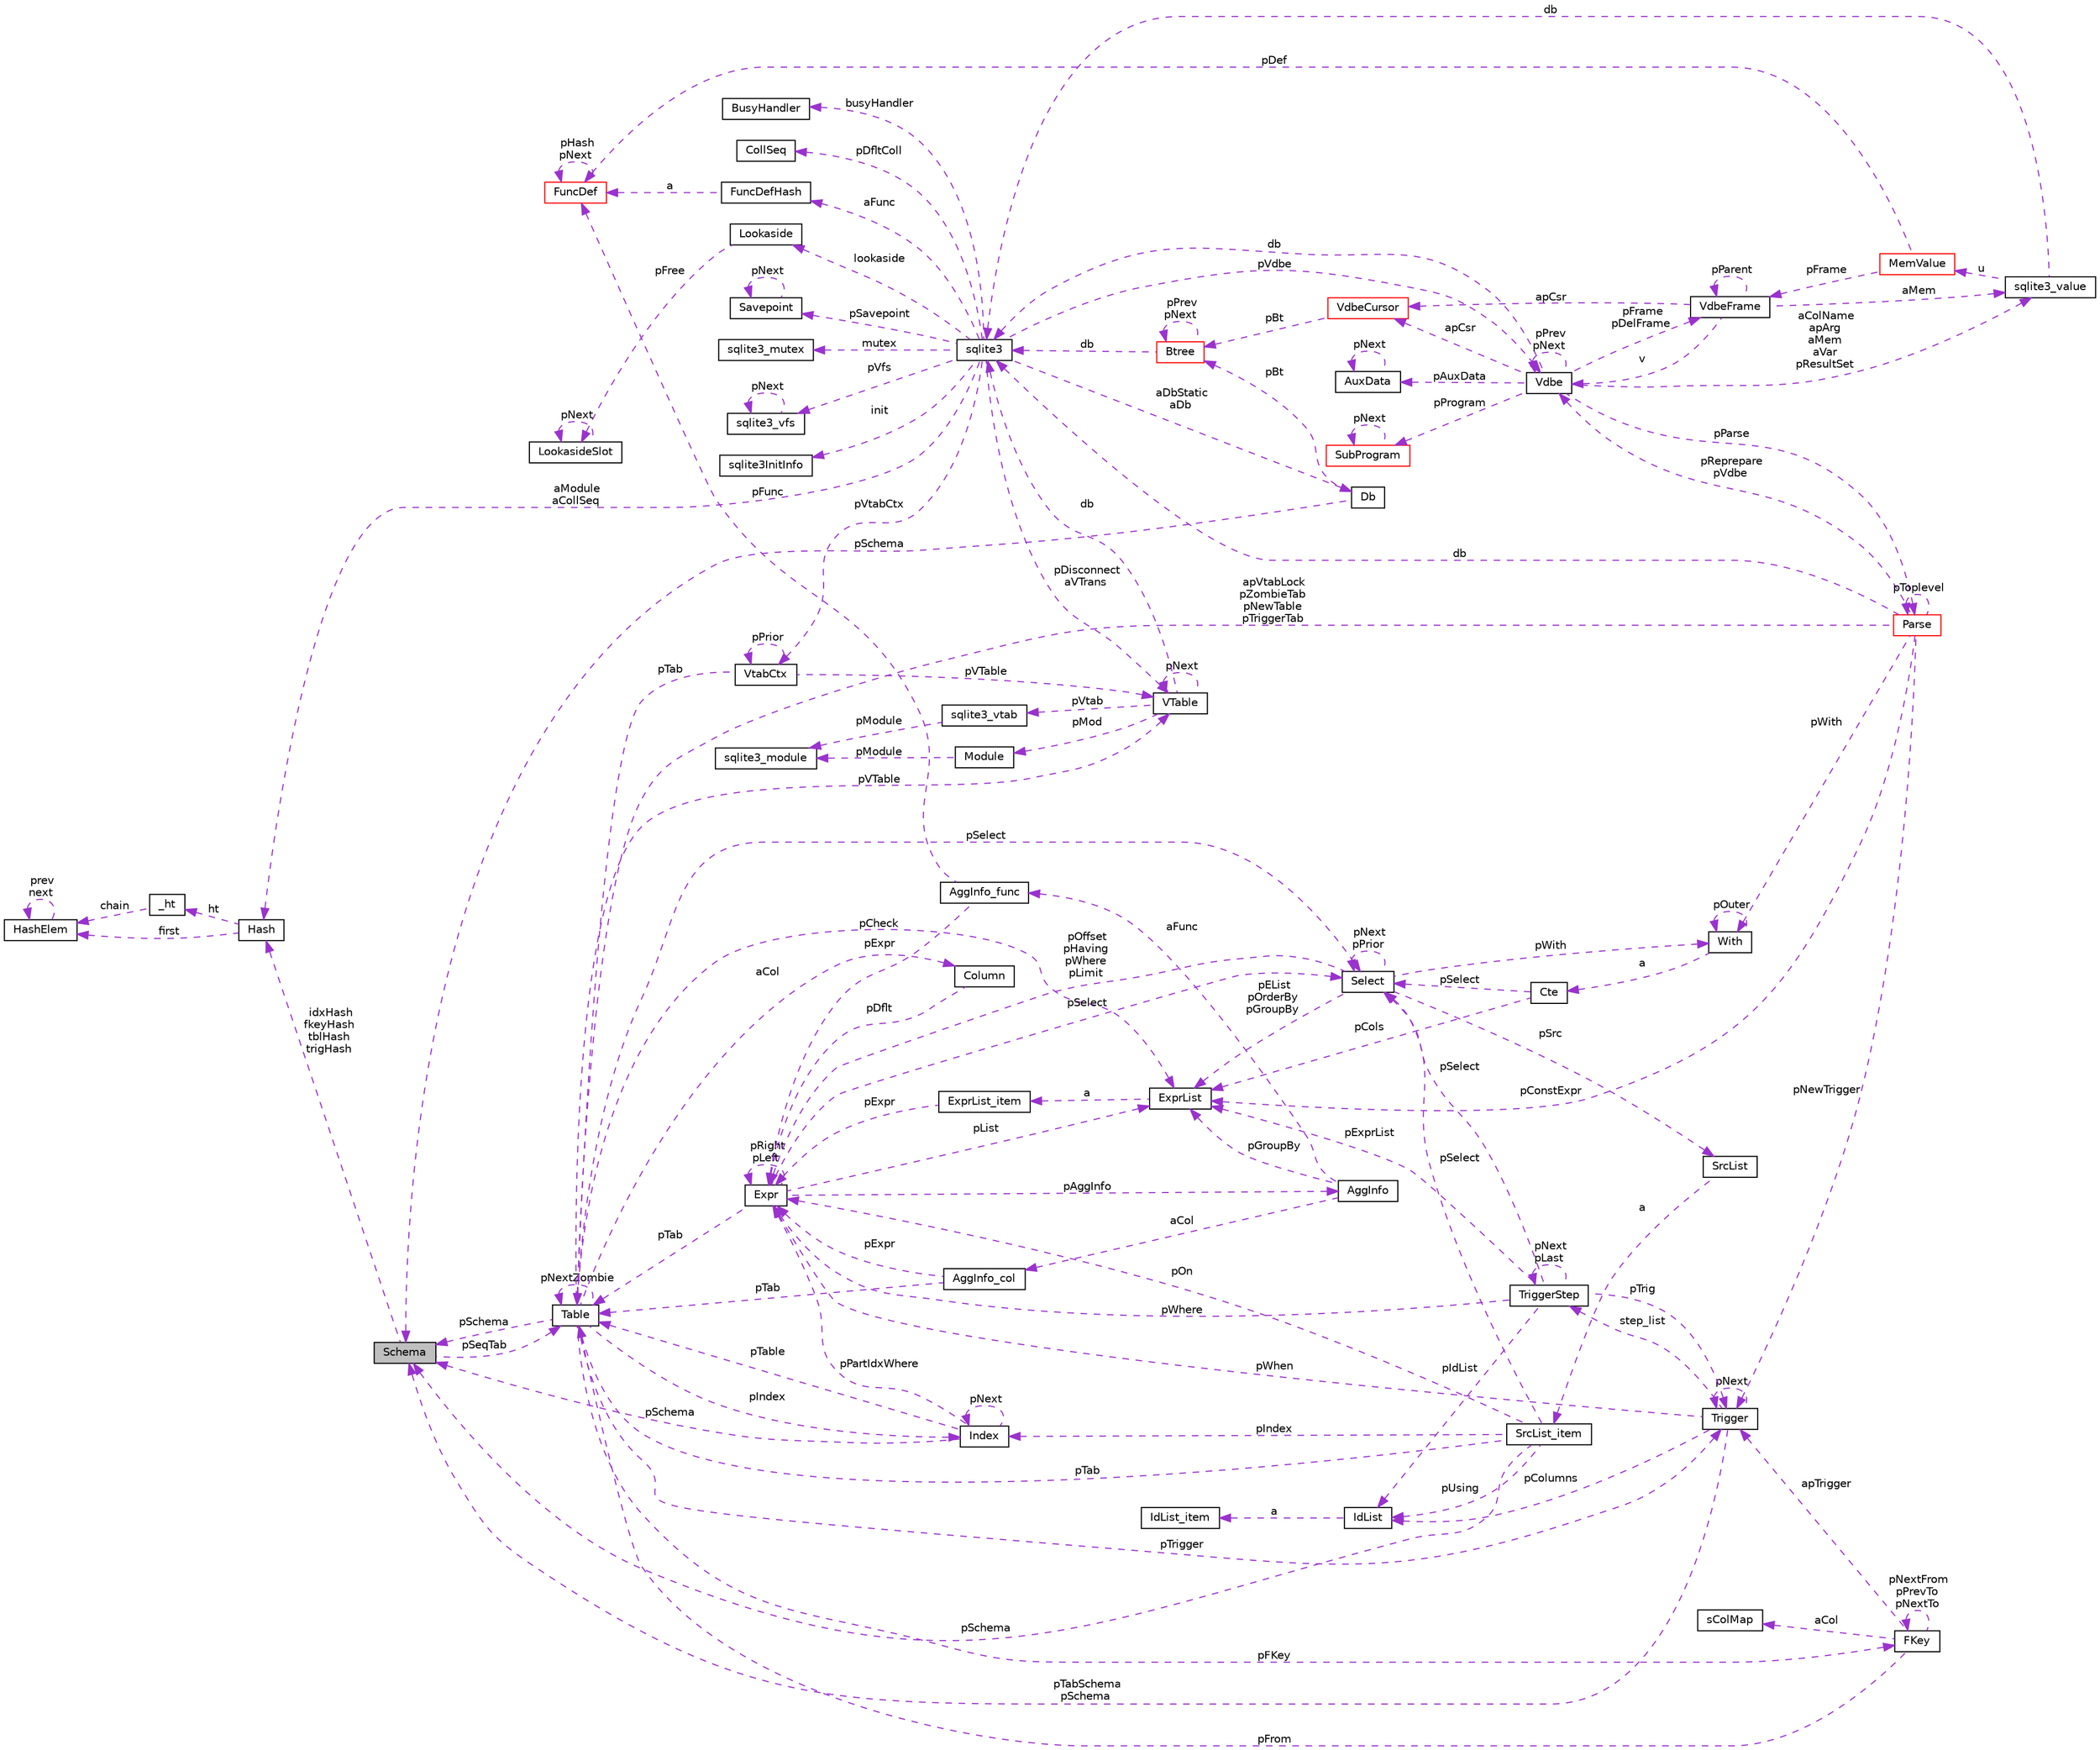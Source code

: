 digraph "Schema"
{
  edge [fontname="Helvetica",fontsize="10",labelfontname="Helvetica",labelfontsize="10"];
  node [fontname="Helvetica",fontsize="10",shape=record];
  rankdir="LR";
  Node1 [label="Schema",height=0.2,width=0.4,color="black", fillcolor="grey75", style="filled", fontcolor="black"];
  Node2 -> Node1 [dir="back",color="darkorchid3",fontsize="10",style="dashed",label=" pSeqTab" ,fontname="Helvetica"];
  Node2 [label="Table",height=0.2,width=0.4,color="black", fillcolor="white", style="filled",URL="$struct_table.html"];
  Node1 -> Node2 [dir="back",color="darkorchid3",fontsize="10",style="dashed",label=" pSchema" ,fontname="Helvetica"];
  Node3 -> Node2 [dir="back",color="darkorchid3",fontsize="10",style="dashed",label=" aCol" ,fontname="Helvetica"];
  Node3 [label="Column",height=0.2,width=0.4,color="black", fillcolor="white", style="filled",URL="$struct_column.html"];
  Node4 -> Node3 [dir="back",color="darkorchid3",fontsize="10",style="dashed",label=" pDflt" ,fontname="Helvetica"];
  Node4 [label="Expr",height=0.2,width=0.4,color="black", fillcolor="white", style="filled",URL="$struct_expr.html"];
  Node5 -> Node4 [dir="back",color="darkorchid3",fontsize="10",style="dashed",label=" pAggInfo" ,fontname="Helvetica"];
  Node5 [label="AggInfo",height=0.2,width=0.4,color="black", fillcolor="white", style="filled",URL="$struct_agg_info.html"];
  Node6 -> Node5 [dir="back",color="darkorchid3",fontsize="10",style="dashed",label=" aCol" ,fontname="Helvetica"];
  Node6 [label="AggInfo_col",height=0.2,width=0.4,color="black", fillcolor="white", style="filled",URL="$struct_agg_info_1_1_agg_info__col.html"];
  Node4 -> Node6 [dir="back",color="darkorchid3",fontsize="10",style="dashed",label=" pExpr" ,fontname="Helvetica"];
  Node2 -> Node6 [dir="back",color="darkorchid3",fontsize="10",style="dashed",label=" pTab" ,fontname="Helvetica"];
  Node7 -> Node5 [dir="back",color="darkorchid3",fontsize="10",style="dashed",label=" aFunc" ,fontname="Helvetica"];
  Node7 [label="AggInfo_func",height=0.2,width=0.4,color="black", fillcolor="white", style="filled",URL="$struct_agg_info_1_1_agg_info__func.html"];
  Node4 -> Node7 [dir="back",color="darkorchid3",fontsize="10",style="dashed",label=" pExpr" ,fontname="Helvetica"];
  Node8 -> Node7 [dir="back",color="darkorchid3",fontsize="10",style="dashed",label=" pFunc" ,fontname="Helvetica"];
  Node8 [label="FuncDef",height=0.2,width=0.4,color="red", fillcolor="white", style="filled",URL="$struct_func_def.html"];
  Node8 -> Node8 [dir="back",color="darkorchid3",fontsize="10",style="dashed",label=" pHash\npNext" ,fontname="Helvetica"];
  Node9 -> Node5 [dir="back",color="darkorchid3",fontsize="10",style="dashed",label=" pGroupBy" ,fontname="Helvetica"];
  Node9 [label="ExprList",height=0.2,width=0.4,color="black", fillcolor="white", style="filled",URL="$struct_expr_list.html"];
  Node10 -> Node9 [dir="back",color="darkorchid3",fontsize="10",style="dashed",label=" a" ,fontname="Helvetica"];
  Node10 [label="ExprList_item",height=0.2,width=0.4,color="black", fillcolor="white", style="filled",URL="$struct_expr_list_1_1_expr_list__item.html"];
  Node4 -> Node10 [dir="back",color="darkorchid3",fontsize="10",style="dashed",label=" pExpr" ,fontname="Helvetica"];
  Node4 -> Node4 [dir="back",color="darkorchid3",fontsize="10",style="dashed",label=" pRight\npLeft" ,fontname="Helvetica"];
  Node2 -> Node4 [dir="back",color="darkorchid3",fontsize="10",style="dashed",label=" pTab" ,fontname="Helvetica"];
  Node11 -> Node4 [dir="back",color="darkorchid3",fontsize="10",style="dashed",label=" pSelect" ,fontname="Helvetica"];
  Node11 [label="Select",height=0.2,width=0.4,color="black", fillcolor="white", style="filled",URL="$struct_select.html"];
  Node4 -> Node11 [dir="back",color="darkorchid3",fontsize="10",style="dashed",label=" pOffset\npHaving\npWhere\npLimit" ,fontname="Helvetica"];
  Node12 -> Node11 [dir="back",color="darkorchid3",fontsize="10",style="dashed",label=" pWith" ,fontname="Helvetica"];
  Node12 [label="With",height=0.2,width=0.4,color="black", fillcolor="white", style="filled",URL="$struct_with.html"];
  Node13 -> Node12 [dir="back",color="darkorchid3",fontsize="10",style="dashed",label=" a" ,fontname="Helvetica"];
  Node13 [label="Cte",height=0.2,width=0.4,color="black", fillcolor="white", style="filled",URL="$struct_with_1_1_cte.html"];
  Node11 -> Node13 [dir="back",color="darkorchid3",fontsize="10",style="dashed",label=" pSelect" ,fontname="Helvetica"];
  Node9 -> Node13 [dir="back",color="darkorchid3",fontsize="10",style="dashed",label=" pCols" ,fontname="Helvetica"];
  Node12 -> Node12 [dir="back",color="darkorchid3",fontsize="10",style="dashed",label=" pOuter" ,fontname="Helvetica"];
  Node11 -> Node11 [dir="back",color="darkorchid3",fontsize="10",style="dashed",label=" pNext\npPrior" ,fontname="Helvetica"];
  Node14 -> Node11 [dir="back",color="darkorchid3",fontsize="10",style="dashed",label=" pSrc" ,fontname="Helvetica"];
  Node14 [label="SrcList",height=0.2,width=0.4,color="black", fillcolor="white", style="filled",URL="$struct_src_list.html"];
  Node15 -> Node14 [dir="back",color="darkorchid3",fontsize="10",style="dashed",label=" a" ,fontname="Helvetica"];
  Node15 [label="SrcList_item",height=0.2,width=0.4,color="black", fillcolor="white", style="filled",URL="$struct_src_list_1_1_src_list__item.html"];
  Node1 -> Node15 [dir="back",color="darkorchid3",fontsize="10",style="dashed",label=" pSchema" ,fontname="Helvetica"];
  Node4 -> Node15 [dir="back",color="darkorchid3",fontsize="10",style="dashed",label=" pOn" ,fontname="Helvetica"];
  Node16 -> Node15 [dir="back",color="darkorchid3",fontsize="10",style="dashed",label=" pUsing" ,fontname="Helvetica"];
  Node16 [label="IdList",height=0.2,width=0.4,color="black", fillcolor="white", style="filled",URL="$struct_id_list.html"];
  Node17 -> Node16 [dir="back",color="darkorchid3",fontsize="10",style="dashed",label=" a" ,fontname="Helvetica"];
  Node17 [label="IdList_item",height=0.2,width=0.4,color="black", fillcolor="white", style="filled",URL="$struct_id_list_1_1_id_list__item.html"];
  Node2 -> Node15 [dir="back",color="darkorchid3",fontsize="10",style="dashed",label=" pTab" ,fontname="Helvetica"];
  Node11 -> Node15 [dir="back",color="darkorchid3",fontsize="10",style="dashed",label=" pSelect" ,fontname="Helvetica"];
  Node18 -> Node15 [dir="back",color="darkorchid3",fontsize="10",style="dashed",label=" pIndex" ,fontname="Helvetica"];
  Node18 [label="Index",height=0.2,width=0.4,color="black", fillcolor="white", style="filled",URL="$struct_index.html"];
  Node1 -> Node18 [dir="back",color="darkorchid3",fontsize="10",style="dashed",label=" pSchema" ,fontname="Helvetica"];
  Node4 -> Node18 [dir="back",color="darkorchid3",fontsize="10",style="dashed",label=" pPartIdxWhere" ,fontname="Helvetica"];
  Node2 -> Node18 [dir="back",color="darkorchid3",fontsize="10",style="dashed",label=" pTable" ,fontname="Helvetica"];
  Node18 -> Node18 [dir="back",color="darkorchid3",fontsize="10",style="dashed",label=" pNext" ,fontname="Helvetica"];
  Node9 -> Node11 [dir="back",color="darkorchid3",fontsize="10",style="dashed",label=" pEList\npOrderBy\npGroupBy" ,fontname="Helvetica"];
  Node9 -> Node4 [dir="back",color="darkorchid3",fontsize="10",style="dashed",label=" pList" ,fontname="Helvetica"];
  Node19 -> Node2 [dir="back",color="darkorchid3",fontsize="10",style="dashed",label=" pFKey" ,fontname="Helvetica"];
  Node19 [label="FKey",height=0.2,width=0.4,color="black", fillcolor="white", style="filled",URL="$struct_f_key.html"];
  Node20 -> Node19 [dir="back",color="darkorchid3",fontsize="10",style="dashed",label=" aCol" ,fontname="Helvetica"];
  Node20 [label="sColMap",height=0.2,width=0.4,color="black", fillcolor="white", style="filled",URL="$struct_f_key_1_1s_col_map.html"];
  Node19 -> Node19 [dir="back",color="darkorchid3",fontsize="10",style="dashed",label=" pNextFrom\npPrevTo\npNextTo" ,fontname="Helvetica"];
  Node2 -> Node19 [dir="back",color="darkorchid3",fontsize="10",style="dashed",label=" pFrom" ,fontname="Helvetica"];
  Node21 -> Node19 [dir="back",color="darkorchid3",fontsize="10",style="dashed",label=" apTrigger" ,fontname="Helvetica"];
  Node21 [label="Trigger",height=0.2,width=0.4,color="black", fillcolor="white", style="filled",URL="$struct_trigger.html"];
  Node22 -> Node21 [dir="back",color="darkorchid3",fontsize="10",style="dashed",label=" step_list" ,fontname="Helvetica"];
  Node22 [label="TriggerStep",height=0.2,width=0.4,color="black", fillcolor="white", style="filled",URL="$struct_trigger_step.html"];
  Node22 -> Node22 [dir="back",color="darkorchid3",fontsize="10",style="dashed",label=" pNext\npLast" ,fontname="Helvetica"];
  Node4 -> Node22 [dir="back",color="darkorchid3",fontsize="10",style="dashed",label=" pWhere" ,fontname="Helvetica"];
  Node16 -> Node22 [dir="back",color="darkorchid3",fontsize="10",style="dashed",label=" pIdList" ,fontname="Helvetica"];
  Node11 -> Node22 [dir="back",color="darkorchid3",fontsize="10",style="dashed",label=" pSelect" ,fontname="Helvetica"];
  Node21 -> Node22 [dir="back",color="darkorchid3",fontsize="10",style="dashed",label=" pTrig" ,fontname="Helvetica"];
  Node9 -> Node22 [dir="back",color="darkorchid3",fontsize="10",style="dashed",label=" pExprList" ,fontname="Helvetica"];
  Node1 -> Node21 [dir="back",color="darkorchid3",fontsize="10",style="dashed",label=" pTabSchema\npSchema" ,fontname="Helvetica"];
  Node4 -> Node21 [dir="back",color="darkorchid3",fontsize="10",style="dashed",label=" pWhen" ,fontname="Helvetica"];
  Node16 -> Node21 [dir="back",color="darkorchid3",fontsize="10",style="dashed",label=" pColumns" ,fontname="Helvetica"];
  Node21 -> Node21 [dir="back",color="darkorchid3",fontsize="10",style="dashed",label=" pNext" ,fontname="Helvetica"];
  Node23 -> Node2 [dir="back",color="darkorchid3",fontsize="10",style="dashed",label=" pVTable" ,fontname="Helvetica"];
  Node23 [label="VTable",height=0.2,width=0.4,color="black", fillcolor="white", style="filled",URL="$struct_v_table.html"];
  Node24 -> Node23 [dir="back",color="darkorchid3",fontsize="10",style="dashed",label=" db" ,fontname="Helvetica"];
  Node24 [label="sqlite3",height=0.2,width=0.4,color="black", fillcolor="white", style="filled",URL="$structsqlite3.html"];
  Node25 -> Node24 [dir="back",color="darkorchid3",fontsize="10",style="dashed",label=" pVdbe" ,fontname="Helvetica"];
  Node25 [label="Vdbe",height=0.2,width=0.4,color="black", fillcolor="white", style="filled",URL="$struct_vdbe.html"];
  Node25 -> Node25 [dir="back",color="darkorchid3",fontsize="10",style="dashed",label=" pPrev\npNext" ,fontname="Helvetica"];
  Node26 -> Node25 [dir="back",color="darkorchid3",fontsize="10",style="dashed",label=" aColName\napArg\naMem\naVar\npResultSet" ,fontname="Helvetica"];
  Node26 [label="sqlite3_value",height=0.2,width=0.4,color="black", fillcolor="white", style="filled",URL="$struct_mem.html"];
  Node27 -> Node26 [dir="back",color="darkorchid3",fontsize="10",style="dashed",label=" u" ,fontname="Helvetica"];
  Node27 [label="MemValue",height=0.2,width=0.4,color="red", fillcolor="white", style="filled",URL="$union_mem_1_1_mem_value.html"];
  Node28 -> Node27 [dir="back",color="darkorchid3",fontsize="10",style="dashed",label=" pFrame" ,fontname="Helvetica"];
  Node28 [label="VdbeFrame",height=0.2,width=0.4,color="black", fillcolor="white", style="filled",URL="$struct_vdbe_frame.html"];
  Node26 -> Node28 [dir="back",color="darkorchid3",fontsize="10",style="dashed",label=" aMem" ,fontname="Helvetica"];
  Node25 -> Node28 [dir="back",color="darkorchid3",fontsize="10",style="dashed",label=" v" ,fontname="Helvetica"];
  Node28 -> Node28 [dir="back",color="darkorchid3",fontsize="10",style="dashed",label=" pParent" ,fontname="Helvetica"];
  Node29 -> Node28 [dir="back",color="darkorchid3",fontsize="10",style="dashed",label=" apCsr" ,fontname="Helvetica"];
  Node29 [label="VdbeCursor",height=0.2,width=0.4,color="red", fillcolor="white", style="filled",URL="$struct_vdbe_cursor.html"];
  Node30 -> Node29 [dir="back",color="darkorchid3",fontsize="10",style="dashed",label=" pBt" ,fontname="Helvetica"];
  Node30 [label="Btree",height=0.2,width=0.4,color="red", fillcolor="white", style="filled",URL="$struct_btree.html"];
  Node24 -> Node30 [dir="back",color="darkorchid3",fontsize="10",style="dashed",label=" db" ,fontname="Helvetica"];
  Node30 -> Node30 [dir="back",color="darkorchid3",fontsize="10",style="dashed",label=" pPrev\npNext" ,fontname="Helvetica"];
  Node8 -> Node27 [dir="back",color="darkorchid3",fontsize="10",style="dashed",label=" pDef" ,fontname="Helvetica"];
  Node24 -> Node26 [dir="back",color="darkorchid3",fontsize="10",style="dashed",label=" db" ,fontname="Helvetica"];
  Node24 -> Node25 [dir="back",color="darkorchid3",fontsize="10",style="dashed",label=" db" ,fontname="Helvetica"];
  Node28 -> Node25 [dir="back",color="darkorchid3",fontsize="10",style="dashed",label=" pFrame\npDelFrame" ,fontname="Helvetica"];
  Node31 -> Node25 [dir="back",color="darkorchid3",fontsize="10",style="dashed",label=" pAuxData" ,fontname="Helvetica"];
  Node31 [label="AuxData",height=0.2,width=0.4,color="black", fillcolor="white", style="filled",URL="$struct_aux_data.html"];
  Node31 -> Node31 [dir="back",color="darkorchid3",fontsize="10",style="dashed",label=" pNext" ,fontname="Helvetica"];
  Node32 -> Node25 [dir="back",color="darkorchid3",fontsize="10",style="dashed",label=" pProgram" ,fontname="Helvetica"];
  Node32 [label="SubProgram",height=0.2,width=0.4,color="red", fillcolor="white", style="filled",URL="$struct_sub_program.html"];
  Node32 -> Node32 [dir="back",color="darkorchid3",fontsize="10",style="dashed",label=" pNext" ,fontname="Helvetica"];
  Node29 -> Node25 [dir="back",color="darkorchid3",fontsize="10",style="dashed",label=" apCsr" ,fontname="Helvetica"];
  Node33 -> Node25 [dir="back",color="darkorchid3",fontsize="10",style="dashed",label=" pParse" ,fontname="Helvetica"];
  Node33 [label="Parse",height=0.2,width=0.4,color="red", fillcolor="white", style="filled",URL="$struct_parse.html"];
  Node25 -> Node33 [dir="back",color="darkorchid3",fontsize="10",style="dashed",label=" pReprepare\npVdbe" ,fontname="Helvetica"];
  Node24 -> Node33 [dir="back",color="darkorchid3",fontsize="10",style="dashed",label=" db" ,fontname="Helvetica"];
  Node12 -> Node33 [dir="back",color="darkorchid3",fontsize="10",style="dashed",label=" pWith" ,fontname="Helvetica"];
  Node2 -> Node33 [dir="back",color="darkorchid3",fontsize="10",style="dashed",label=" apVtabLock\npZombieTab\npNewTable\npTriggerTab" ,fontname="Helvetica"];
  Node21 -> Node33 [dir="back",color="darkorchid3",fontsize="10",style="dashed",label=" pNewTrigger" ,fontname="Helvetica"];
  Node9 -> Node33 [dir="back",color="darkorchid3",fontsize="10",style="dashed",label=" pConstExpr" ,fontname="Helvetica"];
  Node33 -> Node33 [dir="back",color="darkorchid3",fontsize="10",style="dashed",label=" pToplevel" ,fontname="Helvetica"];
  Node34 -> Node24 [dir="back",color="darkorchid3",fontsize="10",style="dashed",label=" pSavepoint" ,fontname="Helvetica"];
  Node34 [label="Savepoint",height=0.2,width=0.4,color="black", fillcolor="white", style="filled",URL="$struct_savepoint.html"];
  Node34 -> Node34 [dir="back",color="darkorchid3",fontsize="10",style="dashed",label=" pNext" ,fontname="Helvetica"];
  Node35 -> Node24 [dir="back",color="darkorchid3",fontsize="10",style="dashed",label=" aFunc" ,fontname="Helvetica"];
  Node35 [label="FuncDefHash",height=0.2,width=0.4,color="black", fillcolor="white", style="filled",URL="$struct_func_def_hash.html"];
  Node8 -> Node35 [dir="back",color="darkorchid3",fontsize="10",style="dashed",label=" a" ,fontname="Helvetica"];
  Node36 -> Node24 [dir="back",color="darkorchid3",fontsize="10",style="dashed",label=" lookaside" ,fontname="Helvetica"];
  Node36 [label="Lookaside",height=0.2,width=0.4,color="black", fillcolor="white", style="filled",URL="$struct_lookaside.html"];
  Node37 -> Node36 [dir="back",color="darkorchid3",fontsize="10",style="dashed",label=" pFree" ,fontname="Helvetica"];
  Node37 [label="LookasideSlot",height=0.2,width=0.4,color="black", fillcolor="white", style="filled",URL="$struct_lookaside_slot.html"];
  Node37 -> Node37 [dir="back",color="darkorchid3",fontsize="10",style="dashed",label=" pNext" ,fontname="Helvetica"];
  Node38 -> Node24 [dir="back",color="darkorchid3",fontsize="10",style="dashed",label=" mutex" ,fontname="Helvetica"];
  Node38 [label="sqlite3_mutex",height=0.2,width=0.4,color="black", fillcolor="white", style="filled",URL="$structsqlite3__mutex.html"];
  Node39 -> Node24 [dir="back",color="darkorchid3",fontsize="10",style="dashed",label=" pVfs" ,fontname="Helvetica"];
  Node39 [label="sqlite3_vfs",height=0.2,width=0.4,color="black", fillcolor="white", style="filled",URL="$structsqlite3__vfs.html"];
  Node39 -> Node39 [dir="back",color="darkorchid3",fontsize="10",style="dashed",label=" pNext" ,fontname="Helvetica"];
  Node40 -> Node24 [dir="back",color="darkorchid3",fontsize="10",style="dashed",label=" init" ,fontname="Helvetica"];
  Node40 [label="sqlite3InitInfo",height=0.2,width=0.4,color="black", fillcolor="white", style="filled",URL="$structsqlite3_1_1sqlite3_init_info.html"];
  Node41 -> Node24 [dir="back",color="darkorchid3",fontsize="10",style="dashed",label=" busyHandler" ,fontname="Helvetica"];
  Node41 [label="BusyHandler",height=0.2,width=0.4,color="black", fillcolor="white", style="filled",URL="$struct_busy_handler.html"];
  Node42 -> Node24 [dir="back",color="darkorchid3",fontsize="10",style="dashed",label=" pVtabCtx" ,fontname="Helvetica"];
  Node42 [label="VtabCtx",height=0.2,width=0.4,color="black", fillcolor="white", style="filled",URL="$struct_vtab_ctx.html"];
  Node42 -> Node42 [dir="back",color="darkorchid3",fontsize="10",style="dashed",label=" pPrior" ,fontname="Helvetica"];
  Node23 -> Node42 [dir="back",color="darkorchid3",fontsize="10",style="dashed",label=" pVTable" ,fontname="Helvetica"];
  Node2 -> Node42 [dir="back",color="darkorchid3",fontsize="10",style="dashed",label=" pTab" ,fontname="Helvetica"];
  Node43 -> Node24 [dir="back",color="darkorchid3",fontsize="10",style="dashed",label=" pDfltColl" ,fontname="Helvetica"];
  Node43 [label="CollSeq",height=0.2,width=0.4,color="black", fillcolor="white", style="filled",URL="$struct_coll_seq.html"];
  Node23 -> Node24 [dir="back",color="darkorchid3",fontsize="10",style="dashed",label=" pDisconnect\naVTrans" ,fontname="Helvetica"];
  Node44 -> Node24 [dir="back",color="darkorchid3",fontsize="10",style="dashed",label=" aDbStatic\naDb" ,fontname="Helvetica"];
  Node44 [label="Db",height=0.2,width=0.4,color="black", fillcolor="white", style="filled",URL="$struct_db.html"];
  Node1 -> Node44 [dir="back",color="darkorchid3",fontsize="10",style="dashed",label=" pSchema" ,fontname="Helvetica"];
  Node30 -> Node44 [dir="back",color="darkorchid3",fontsize="10",style="dashed",label=" pBt" ,fontname="Helvetica"];
  Node45 -> Node24 [dir="back",color="darkorchid3",fontsize="10",style="dashed",label=" aModule\naCollSeq" ,fontname="Helvetica"];
  Node45 [label="Hash",height=0.2,width=0.4,color="black", fillcolor="white", style="filled",URL="$struct_hash.html"];
  Node46 -> Node45 [dir="back",color="darkorchid3",fontsize="10",style="dashed",label=" ht" ,fontname="Helvetica"];
  Node46 [label="_ht",height=0.2,width=0.4,color="black", fillcolor="white", style="filled",URL="$struct_hash_1_1__ht.html"];
  Node47 -> Node46 [dir="back",color="darkorchid3",fontsize="10",style="dashed",label=" chain" ,fontname="Helvetica"];
  Node47 [label="HashElem",height=0.2,width=0.4,color="black", fillcolor="white", style="filled",URL="$struct_hash_elem.html"];
  Node47 -> Node47 [dir="back",color="darkorchid3",fontsize="10",style="dashed",label=" prev\nnext" ,fontname="Helvetica"];
  Node47 -> Node45 [dir="back",color="darkorchid3",fontsize="10",style="dashed",label=" first" ,fontname="Helvetica"];
  Node23 -> Node23 [dir="back",color="darkorchid3",fontsize="10",style="dashed",label=" pNext" ,fontname="Helvetica"];
  Node48 -> Node23 [dir="back",color="darkorchid3",fontsize="10",style="dashed",label=" pMod" ,fontname="Helvetica"];
  Node48 [label="Module",height=0.2,width=0.4,color="black", fillcolor="white", style="filled",URL="$struct_module.html"];
  Node49 -> Node48 [dir="back",color="darkorchid3",fontsize="10",style="dashed",label=" pModule" ,fontname="Helvetica"];
  Node49 [label="sqlite3_module",height=0.2,width=0.4,color="black", fillcolor="white", style="filled",URL="$structsqlite3__module.html"];
  Node50 -> Node23 [dir="back",color="darkorchid3",fontsize="10",style="dashed",label=" pVtab" ,fontname="Helvetica"];
  Node50 [label="sqlite3_vtab",height=0.2,width=0.4,color="black", fillcolor="white", style="filled",URL="$structsqlite3__vtab.html"];
  Node49 -> Node50 [dir="back",color="darkorchid3",fontsize="10",style="dashed",label=" pModule" ,fontname="Helvetica"];
  Node2 -> Node2 [dir="back",color="darkorchid3",fontsize="10",style="dashed",label=" pNextZombie" ,fontname="Helvetica"];
  Node21 -> Node2 [dir="back",color="darkorchid3",fontsize="10",style="dashed",label=" pTrigger" ,fontname="Helvetica"];
  Node11 -> Node2 [dir="back",color="darkorchid3",fontsize="10",style="dashed",label=" pSelect" ,fontname="Helvetica"];
  Node9 -> Node2 [dir="back",color="darkorchid3",fontsize="10",style="dashed",label=" pCheck" ,fontname="Helvetica"];
  Node18 -> Node2 [dir="back",color="darkorchid3",fontsize="10",style="dashed",label=" pIndex" ,fontname="Helvetica"];
  Node45 -> Node1 [dir="back",color="darkorchid3",fontsize="10",style="dashed",label=" idxHash\nfkeyHash\ntblHash\ntrigHash" ,fontname="Helvetica"];
}
